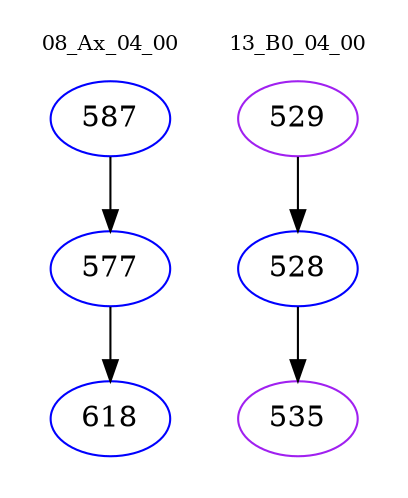 digraph{
subgraph cluster_0 {
color = white
label = "08_Ax_04_00";
fontsize=10;
T0_587 [label="587", color="blue"]
T0_587 -> T0_577 [color="black"]
T0_577 [label="577", color="blue"]
T0_577 -> T0_618 [color="black"]
T0_618 [label="618", color="blue"]
}
subgraph cluster_1 {
color = white
label = "13_B0_04_00";
fontsize=10;
T1_529 [label="529", color="purple"]
T1_529 -> T1_528 [color="black"]
T1_528 [label="528", color="blue"]
T1_528 -> T1_535 [color="black"]
T1_535 [label="535", color="purple"]
}
}
